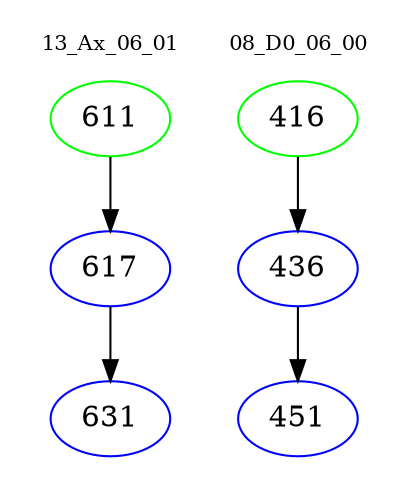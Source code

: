 digraph{
subgraph cluster_0 {
color = white
label = "13_Ax_06_01";
fontsize=10;
T0_611 [label="611", color="green"]
T0_611 -> T0_617 [color="black"]
T0_617 [label="617", color="blue"]
T0_617 -> T0_631 [color="black"]
T0_631 [label="631", color="blue"]
}
subgraph cluster_1 {
color = white
label = "08_D0_06_00";
fontsize=10;
T1_416 [label="416", color="green"]
T1_416 -> T1_436 [color="black"]
T1_436 [label="436", color="blue"]
T1_436 -> T1_451 [color="black"]
T1_451 [label="451", color="blue"]
}
}
